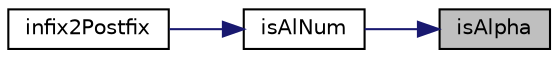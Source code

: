 digraph "isAlpha"
{
 // LATEX_PDF_SIZE
  edge [fontname="Helvetica",fontsize="10",labelfontname="Helvetica",labelfontsize="10"];
  node [fontname="Helvetica",fontsize="10",shape=record];
  rankdir="RL";
  Node1 [label="isAlpha",height=0.2,width=0.4,color="black", fillcolor="grey75", style="filled", fontcolor="black",tooltip="Checking if the character belongs to alphabet or not."];
  Node1 -> Node2 [dir="back",color="midnightblue",fontsize="10",style="solid",fontname="Helvetica"];
  Node2 [label="isAlNum",height=0.2,width=0.4,color="black", fillcolor="white", style="filled",URL="$validateInput_8h.html#a9baaef2bbfd8be217849de352d93efe2",tooltip="Checking if the character is Alphanumeric."];
  Node2 -> Node3 [dir="back",color="midnightblue",fontsize="10",style="solid",fontname="Helvetica"];
  Node3 [label="infix2Postfix",height=0.2,width=0.4,color="black", fillcolor="white", style="filled",URL="$evaluatePostfix_8h.html#a40f0bca926f4f86ec35f16617f1c6ab5",tooltip="Convert valid expression into vactor of elements that can be processed by evaluate functions."];
}
